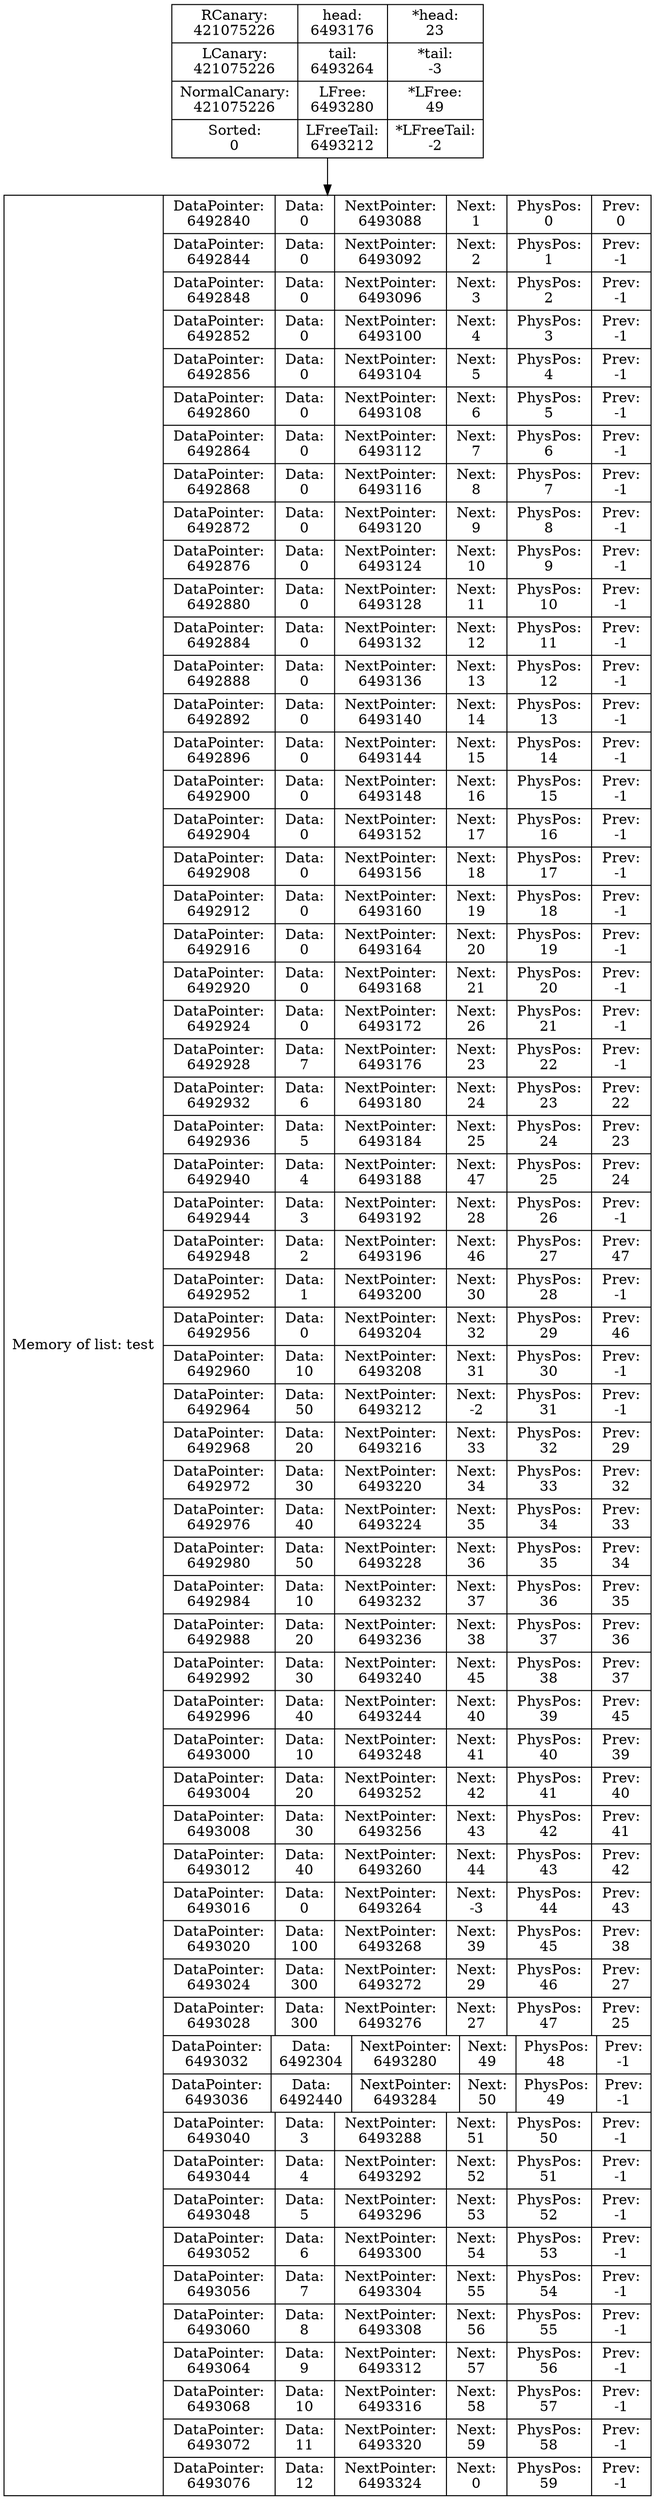digraph G{
    data [shape=record,label="    {Memory of list: test} | {{DataPointer:\n6492840 | Data:\n0 | NextPointer:\n6493088 | Next:\n1 | PhysPos:\n0 | Prev:\n0}
    | {DataPointer:\n6492844 | Data:\n0 | NextPointer:\n6493092 | Next:\n2 | PhysPos:\n1 | Prev:\n-1}
    | {DataPointer:\n6492848 | Data:\n0 | NextPointer:\n6493096 | Next:\n3 | PhysPos:\n2 | Prev:\n-1}
    | {DataPointer:\n6492852 | Data:\n0 | NextPointer:\n6493100 | Next:\n4 | PhysPos:\n3 | Prev:\n-1}
    | {DataPointer:\n6492856 | Data:\n0 | NextPointer:\n6493104 | Next:\n5 | PhysPos:\n4 | Prev:\n-1}
    | {DataPointer:\n6492860 | Data:\n0 | NextPointer:\n6493108 | Next:\n6 | PhysPos:\n5 | Prev:\n-1}
    | {DataPointer:\n6492864 | Data:\n0 | NextPointer:\n6493112 | Next:\n7 | PhysPos:\n6 | Prev:\n-1}
    | {DataPointer:\n6492868 | Data:\n0 | NextPointer:\n6493116 | Next:\n8 | PhysPos:\n7 | Prev:\n-1}
    | {DataPointer:\n6492872 | Data:\n0 | NextPointer:\n6493120 | Next:\n9 | PhysPos:\n8 | Prev:\n-1}
    | {DataPointer:\n6492876 | Data:\n0 | NextPointer:\n6493124 | Next:\n10 | PhysPos:\n9 | Prev:\n-1}
    | {DataPointer:\n6492880 | Data:\n0 | NextPointer:\n6493128 | Next:\n11 | PhysPos:\n10 | Prev:\n-1}
    | {DataPointer:\n6492884 | Data:\n0 | NextPointer:\n6493132 | Next:\n12 | PhysPos:\n11 | Prev:\n-1}
    | {DataPointer:\n6492888 | Data:\n0 | NextPointer:\n6493136 | Next:\n13 | PhysPos:\n12 | Prev:\n-1}
    | {DataPointer:\n6492892 | Data:\n0 | NextPointer:\n6493140 | Next:\n14 | PhysPos:\n13 | Prev:\n-1}
    | {DataPointer:\n6492896 | Data:\n0 | NextPointer:\n6493144 | Next:\n15 | PhysPos:\n14 | Prev:\n-1}
    | {DataPointer:\n6492900 | Data:\n0 | NextPointer:\n6493148 | Next:\n16 | PhysPos:\n15 | Prev:\n-1}
    | {DataPointer:\n6492904 | Data:\n0 | NextPointer:\n6493152 | Next:\n17 | PhysPos:\n16 | Prev:\n-1}
    | {DataPointer:\n6492908 | Data:\n0 | NextPointer:\n6493156 | Next:\n18 | PhysPos:\n17 | Prev:\n-1}
    | {DataPointer:\n6492912 | Data:\n0 | NextPointer:\n6493160 | Next:\n19 | PhysPos:\n18 | Prev:\n-1}
    | {DataPointer:\n6492916 | Data:\n0 | NextPointer:\n6493164 | Next:\n20 | PhysPos:\n19 | Prev:\n-1}
    | {DataPointer:\n6492920 | Data:\n0 | NextPointer:\n6493168 | Next:\n21 | PhysPos:\n20 | Prev:\n-1}
    | {DataPointer:\n6492924 | Data:\n0 | NextPointer:\n6493172 | Next:\n26 | PhysPos:\n21 | Prev:\n-1}
    | {DataPointer:\n6492928 | Data:\n7 | NextPointer:\n6493176 | Next:\n23 | PhysPos:\n22 | Prev:\n-1}
    | {DataPointer:\n6492932 | Data:\n6 | NextPointer:\n6493180 | Next:\n24 | PhysPos:\n23 | Prev:\n22}
    | {DataPointer:\n6492936 | Data:\n5 | NextPointer:\n6493184 | Next:\n25 | PhysPos:\n24 | Prev:\n23}
    | {DataPointer:\n6492940 | Data:\n4 | NextPointer:\n6493188 | Next:\n47 | PhysPos:\n25 | Prev:\n24}
    | {DataPointer:\n6492944 | Data:\n3 | NextPointer:\n6493192 | Next:\n28 | PhysPos:\n26 | Prev:\n-1}
    | {DataPointer:\n6492948 | Data:\n2 | NextPointer:\n6493196 | Next:\n46 | PhysPos:\n27 | Prev:\n47}
    | {DataPointer:\n6492952 | Data:\n1 | NextPointer:\n6493200 | Next:\n30 | PhysPos:\n28 | Prev:\n-1}
    | {DataPointer:\n6492956 | Data:\n0 | NextPointer:\n6493204 | Next:\n32 | PhysPos:\n29 | Prev:\n46}
    | {DataPointer:\n6492960 | Data:\n10 | NextPointer:\n6493208 | Next:\n31 | PhysPos:\n30 | Prev:\n-1}
    | {DataPointer:\n6492964 | Data:\n50 | NextPointer:\n6493212 | Next:\n-2 | PhysPos:\n31 | Prev:\n-1}
    | {DataPointer:\n6492968 | Data:\n20 | NextPointer:\n6493216 | Next:\n33 | PhysPos:\n32 | Prev:\n29}
    | {DataPointer:\n6492972 | Data:\n30 | NextPointer:\n6493220 | Next:\n34 | PhysPos:\n33 | Prev:\n32}
    | {DataPointer:\n6492976 | Data:\n40 | NextPointer:\n6493224 | Next:\n35 | PhysPos:\n34 | Prev:\n33}
    | {DataPointer:\n6492980 | Data:\n50 | NextPointer:\n6493228 | Next:\n36 | PhysPos:\n35 | Prev:\n34}
    | {DataPointer:\n6492984 | Data:\n10 | NextPointer:\n6493232 | Next:\n37 | PhysPos:\n36 | Prev:\n35}
    | {DataPointer:\n6492988 | Data:\n20 | NextPointer:\n6493236 | Next:\n38 | PhysPos:\n37 | Prev:\n36}
    | {DataPointer:\n6492992 | Data:\n30 | NextPointer:\n6493240 | Next:\n45 | PhysPos:\n38 | Prev:\n37}
    | {DataPointer:\n6492996 | Data:\n40 | NextPointer:\n6493244 | Next:\n40 | PhysPos:\n39 | Prev:\n45}
    | {DataPointer:\n6493000 | Data:\n10 | NextPointer:\n6493248 | Next:\n41 | PhysPos:\n40 | Prev:\n39}
    | {DataPointer:\n6493004 | Data:\n20 | NextPointer:\n6493252 | Next:\n42 | PhysPos:\n41 | Prev:\n40}
    | {DataPointer:\n6493008 | Data:\n30 | NextPointer:\n6493256 | Next:\n43 | PhysPos:\n42 | Prev:\n41}
    | {DataPointer:\n6493012 | Data:\n40 | NextPointer:\n6493260 | Next:\n44 | PhysPos:\n43 | Prev:\n42}
    | {DataPointer:\n6493016 | Data:\n0 | NextPointer:\n6493264 | Next:\n-3 | PhysPos:\n44 | Prev:\n43}
    | {DataPointer:\n6493020 | Data:\n100 | NextPointer:\n6493268 | Next:\n39 | PhysPos:\n45 | Prev:\n38}
    | {DataPointer:\n6493024 | Data:\n300 | NextPointer:\n6493272 | Next:\n29 | PhysPos:\n46 | Prev:\n27}
    | {DataPointer:\n6493028 | Data:\n300 | NextPointer:\n6493276 | Next:\n27 | PhysPos:\n47 | Prev:\n25}
    | {DataPointer:\n6493032 | Data:\n6492304 | NextPointer:\n6493280 | Next:\n49 | PhysPos:\n48 | Prev:\n-1}
    | {DataPointer:\n6493036 | Data:\n6492440 | NextPointer:\n6493284 | Next:\n50 | PhysPos:\n49 | Prev:\n-1}
    | {DataPointer:\n6493040 | Data:\n3 | NextPointer:\n6493288 | Next:\n51 | PhysPos:\n50 | Prev:\n-1}
    | {DataPointer:\n6493044 | Data:\n4 | NextPointer:\n6493292 | Next:\n52 | PhysPos:\n51 | Prev:\n-1}
    | {DataPointer:\n6493048 | Data:\n5 | NextPointer:\n6493296 | Next:\n53 | PhysPos:\n52 | Prev:\n-1}
    | {DataPointer:\n6493052 | Data:\n6 | NextPointer:\n6493300 | Next:\n54 | PhysPos:\n53 | Prev:\n-1}
    | {DataPointer:\n6493056 | Data:\n7 | NextPointer:\n6493304 | Next:\n55 | PhysPos:\n54 | Prev:\n-1}
    | {DataPointer:\n6493060 | Data:\n8 | NextPointer:\n6493308 | Next:\n56 | PhysPos:\n55 | Prev:\n-1}
    | {DataPointer:\n6493064 | Data:\n9 | NextPointer:\n6493312 | Next:\n57 | PhysPos:\n56 | Prev:\n-1}
    | {DataPointer:\n6493068 | Data:\n10 | NextPointer:\n6493316 | Next:\n58 | PhysPos:\n57 | Prev:\n-1}
    | {DataPointer:\n6493072 | Data:\n11 | NextPointer:\n6493320 | Next:\n59 | PhysPos:\n58 | Prev:\n-1}
    | {DataPointer:\n6493076 | Data:\n12 | NextPointer:\n6493324 | Next:\n0 | PhysPos:\n59 | Prev:\n-1}
}"];
     Shild [shape=record,label="{ RCanary:\n421075226 | LCanary:\n421075226  | NormalCanary:\n421075226 | Sorted:\n0 } | { head:\n6493176 | tail:\n6493264 | LFree:\n6493280 | LFreeTail:\n6493212} | { *head:\n23 | *tail:\n-3 | *LFree:\n49 | *LFreeTail:\n-2}"];
     Shild->data
}
